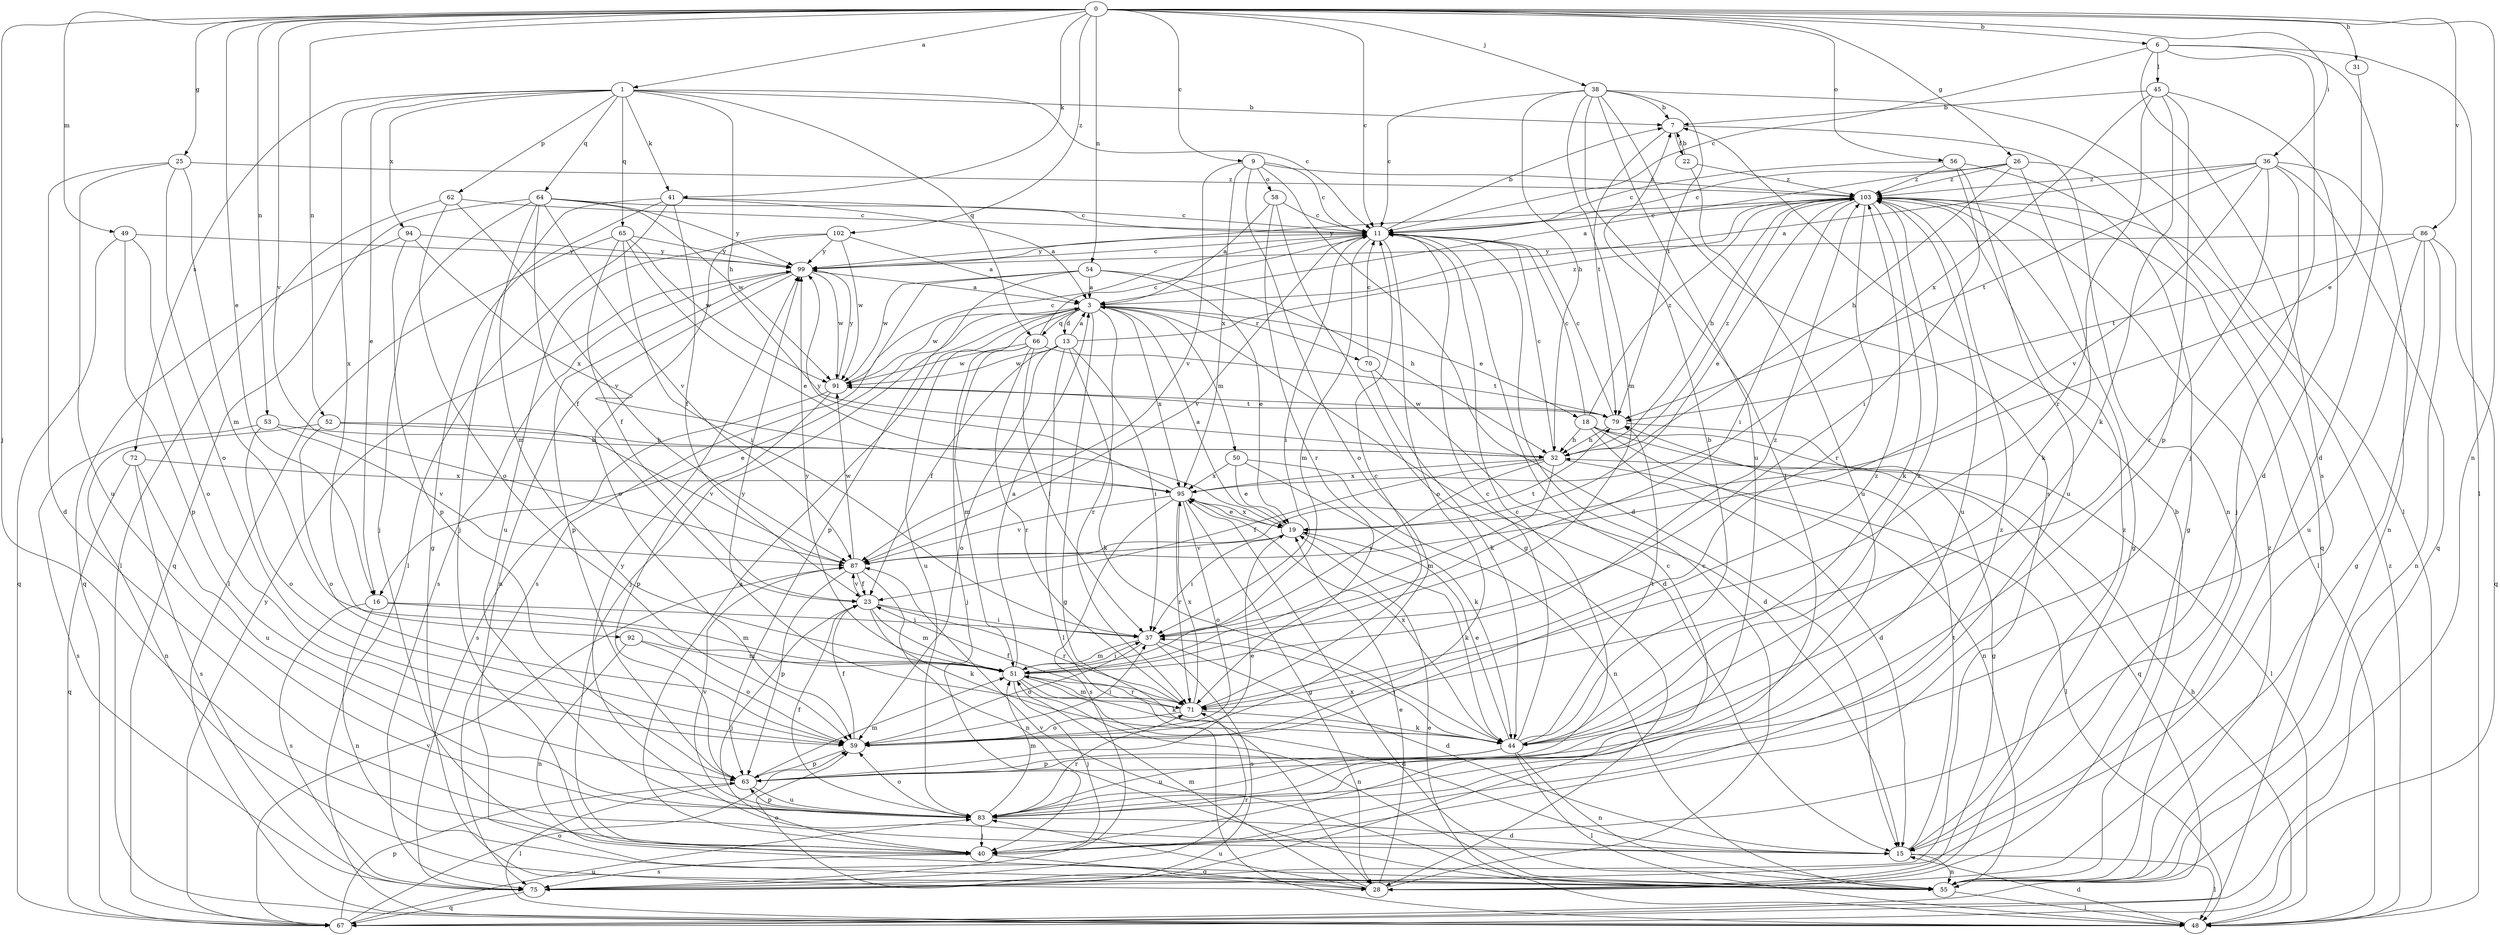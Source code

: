 strict digraph  {
0;
1;
3;
6;
7;
9;
11;
13;
15;
16;
18;
19;
22;
23;
25;
26;
28;
31;
32;
36;
37;
38;
40;
41;
44;
45;
48;
49;
50;
51;
52;
53;
54;
55;
56;
58;
59;
62;
63;
64;
65;
66;
67;
70;
71;
72;
75;
79;
83;
86;
87;
91;
92;
94;
95;
99;
102;
103;
0 -> 1  [label=a];
0 -> 6  [label=b];
0 -> 9  [label=c];
0 -> 11  [label=c];
0 -> 16  [label=e];
0 -> 25  [label=g];
0 -> 26  [label=g];
0 -> 31  [label=h];
0 -> 36  [label=i];
0 -> 38  [label=j];
0 -> 40  [label=j];
0 -> 41  [label=k];
0 -> 49  [label=m];
0 -> 52  [label=n];
0 -> 53  [label=n];
0 -> 54  [label=n];
0 -> 55  [label=n];
0 -> 56  [label=o];
0 -> 86  [label=v];
0 -> 87  [label=v];
0 -> 102  [label=z];
1 -> 7  [label=b];
1 -> 11  [label=c];
1 -> 16  [label=e];
1 -> 32  [label=h];
1 -> 41  [label=k];
1 -> 62  [label=p];
1 -> 64  [label=q];
1 -> 65  [label=q];
1 -> 66  [label=q];
1 -> 72  [label=s];
1 -> 92  [label=x];
1 -> 94  [label=x];
3 -> 13  [label=d];
3 -> 15  [label=d];
3 -> 16  [label=e];
3 -> 18  [label=e];
3 -> 28  [label=g];
3 -> 40  [label=j];
3 -> 50  [label=m];
3 -> 66  [label=q];
3 -> 70  [label=r];
3 -> 71  [label=r];
3 -> 83  [label=u];
3 -> 91  [label=w];
3 -> 95  [label=x];
6 -> 11  [label=c];
6 -> 15  [label=d];
6 -> 40  [label=j];
6 -> 45  [label=l];
6 -> 48  [label=l];
6 -> 75  [label=s];
7 -> 22  [label=f];
7 -> 55  [label=n];
7 -> 79  [label=t];
9 -> 11  [label=c];
9 -> 15  [label=d];
9 -> 58  [label=o];
9 -> 59  [label=o];
9 -> 87  [label=v];
9 -> 95  [label=x];
9 -> 103  [label=z];
11 -> 7  [label=b];
11 -> 37  [label=i];
11 -> 51  [label=m];
11 -> 59  [label=o];
11 -> 87  [label=v];
11 -> 99  [label=y];
13 -> 3  [label=a];
13 -> 23  [label=f];
13 -> 37  [label=i];
13 -> 44  [label=k];
13 -> 48  [label=l];
13 -> 59  [label=o];
13 -> 91  [label=w];
13 -> 103  [label=z];
15 -> 48  [label=l];
15 -> 55  [label=n];
15 -> 79  [label=t];
15 -> 99  [label=y];
15 -> 103  [label=z];
16 -> 37  [label=i];
16 -> 51  [label=m];
16 -> 55  [label=n];
16 -> 75  [label=s];
18 -> 11  [label=c];
18 -> 15  [label=d];
18 -> 32  [label=h];
18 -> 48  [label=l];
18 -> 55  [label=n];
18 -> 67  [label=q];
18 -> 103  [label=z];
19 -> 3  [label=a];
19 -> 37  [label=i];
19 -> 44  [label=k];
19 -> 87  [label=v];
19 -> 95  [label=x];
22 -> 7  [label=b];
22 -> 83  [label=u];
22 -> 103  [label=z];
23 -> 37  [label=i];
23 -> 40  [label=j];
23 -> 44  [label=k];
23 -> 51  [label=m];
23 -> 71  [label=r];
23 -> 87  [label=v];
25 -> 15  [label=d];
25 -> 51  [label=m];
25 -> 59  [label=o];
25 -> 83  [label=u];
25 -> 103  [label=z];
26 -> 3  [label=a];
26 -> 11  [label=c];
26 -> 32  [label=h];
26 -> 44  [label=k];
26 -> 67  [label=q];
26 -> 103  [label=z];
28 -> 11  [label=c];
28 -> 19  [label=e];
28 -> 51  [label=m];
28 -> 59  [label=o];
28 -> 83  [label=u];
31 -> 19  [label=e];
32 -> 11  [label=c];
32 -> 23  [label=f];
32 -> 37  [label=i];
32 -> 48  [label=l];
32 -> 51  [label=m];
32 -> 95  [label=x];
32 -> 103  [label=z];
36 -> 3  [label=a];
36 -> 40  [label=j];
36 -> 55  [label=n];
36 -> 67  [label=q];
36 -> 71  [label=r];
36 -> 79  [label=t];
36 -> 87  [label=v];
36 -> 103  [label=z];
37 -> 15  [label=d];
37 -> 51  [label=m];
37 -> 59  [label=o];
37 -> 75  [label=s];
38 -> 7  [label=b];
38 -> 11  [label=c];
38 -> 32  [label=h];
38 -> 40  [label=j];
38 -> 48  [label=l];
38 -> 51  [label=m];
38 -> 75  [label=s];
38 -> 79  [label=t];
38 -> 83  [label=u];
40 -> 3  [label=a];
40 -> 28  [label=g];
40 -> 75  [label=s];
40 -> 103  [label=z];
41 -> 3  [label=a];
41 -> 11  [label=c];
41 -> 23  [label=f];
41 -> 28  [label=g];
41 -> 40  [label=j];
41 -> 48  [label=l];
44 -> 7  [label=b];
44 -> 11  [label=c];
44 -> 19  [label=e];
44 -> 37  [label=i];
44 -> 48  [label=l];
44 -> 55  [label=n];
44 -> 63  [label=p];
44 -> 79  [label=t];
44 -> 83  [label=u];
44 -> 95  [label=x];
44 -> 103  [label=z];
45 -> 7  [label=b];
45 -> 15  [label=d];
45 -> 44  [label=k];
45 -> 63  [label=p];
45 -> 71  [label=r];
45 -> 95  [label=x];
48 -> 15  [label=d];
48 -> 19  [label=e];
48 -> 32  [label=h];
48 -> 103  [label=z];
49 -> 59  [label=o];
49 -> 63  [label=p];
49 -> 67  [label=q];
49 -> 99  [label=y];
50 -> 19  [label=e];
50 -> 44  [label=k];
50 -> 55  [label=n];
50 -> 95  [label=x];
51 -> 3  [label=a];
51 -> 15  [label=d];
51 -> 37  [label=i];
51 -> 40  [label=j];
51 -> 44  [label=k];
51 -> 55  [label=n];
51 -> 71  [label=r];
51 -> 99  [label=y];
51 -> 103  [label=z];
52 -> 32  [label=h];
52 -> 55  [label=n];
52 -> 59  [label=o];
52 -> 87  [label=v];
53 -> 32  [label=h];
53 -> 59  [label=o];
53 -> 75  [label=s];
53 -> 87  [label=v];
54 -> 3  [label=a];
54 -> 19  [label=e];
54 -> 32  [label=h];
54 -> 63  [label=p];
54 -> 75  [label=s];
54 -> 91  [label=w];
55 -> 7  [label=b];
55 -> 48  [label=l];
55 -> 87  [label=v];
55 -> 95  [label=x];
55 -> 103  [label=z];
56 -> 11  [label=c];
56 -> 28  [label=g];
56 -> 37  [label=i];
56 -> 83  [label=u];
56 -> 103  [label=z];
58 -> 3  [label=a];
58 -> 11  [label=c];
58 -> 28  [label=g];
58 -> 71  [label=r];
59 -> 23  [label=f];
59 -> 37  [label=i];
59 -> 63  [label=p];
59 -> 103  [label=z];
62 -> 11  [label=c];
62 -> 48  [label=l];
62 -> 59  [label=o];
62 -> 87  [label=v];
63 -> 11  [label=c];
63 -> 19  [label=e];
63 -> 48  [label=l];
63 -> 51  [label=m];
63 -> 83  [label=u];
64 -> 11  [label=c];
64 -> 23  [label=f];
64 -> 40  [label=j];
64 -> 51  [label=m];
64 -> 67  [label=q];
64 -> 87  [label=v];
64 -> 91  [label=w];
64 -> 99  [label=y];
65 -> 19  [label=e];
65 -> 23  [label=f];
65 -> 37  [label=i];
65 -> 48  [label=l];
65 -> 91  [label=w];
65 -> 99  [label=y];
66 -> 11  [label=c];
66 -> 37  [label=i];
66 -> 40  [label=j];
66 -> 51  [label=m];
66 -> 71  [label=r];
66 -> 79  [label=t];
66 -> 91  [label=w];
67 -> 59  [label=o];
67 -> 63  [label=p];
67 -> 83  [label=u];
67 -> 87  [label=v];
67 -> 99  [label=y];
70 -> 11  [label=c];
70 -> 15  [label=d];
70 -> 44  [label=k];
71 -> 11  [label=c];
71 -> 23  [label=f];
71 -> 44  [label=k];
71 -> 51  [label=m];
71 -> 59  [label=o];
71 -> 95  [label=x];
71 -> 99  [label=y];
72 -> 67  [label=q];
72 -> 75  [label=s];
72 -> 83  [label=u];
72 -> 95  [label=x];
75 -> 11  [label=c];
75 -> 67  [label=q];
75 -> 71  [label=r];
79 -> 11  [label=c];
79 -> 28  [label=g];
79 -> 32  [label=h];
79 -> 91  [label=w];
83 -> 15  [label=d];
83 -> 23  [label=f];
83 -> 40  [label=j];
83 -> 51  [label=m];
83 -> 59  [label=o];
83 -> 63  [label=p];
83 -> 71  [label=r];
83 -> 87  [label=v];
86 -> 28  [label=g];
86 -> 55  [label=n];
86 -> 67  [label=q];
86 -> 79  [label=t];
86 -> 83  [label=u];
86 -> 99  [label=y];
87 -> 23  [label=f];
87 -> 55  [label=n];
87 -> 63  [label=p];
87 -> 79  [label=t];
87 -> 91  [label=w];
91 -> 11  [label=c];
91 -> 63  [label=p];
91 -> 75  [label=s];
91 -> 79  [label=t];
91 -> 99  [label=y];
92 -> 51  [label=m];
92 -> 55  [label=n];
92 -> 59  [label=o];
94 -> 63  [label=p];
94 -> 67  [label=q];
94 -> 95  [label=x];
94 -> 99  [label=y];
95 -> 19  [label=e];
95 -> 28  [label=g];
95 -> 59  [label=o];
95 -> 71  [label=r];
95 -> 75  [label=s];
95 -> 87  [label=v];
95 -> 99  [label=y];
99 -> 3  [label=a];
99 -> 11  [label=c];
99 -> 55  [label=n];
99 -> 63  [label=p];
99 -> 75  [label=s];
99 -> 91  [label=w];
102 -> 3  [label=a];
102 -> 59  [label=o];
102 -> 83  [label=u];
102 -> 91  [label=w];
102 -> 99  [label=y];
103 -> 11  [label=c];
103 -> 19  [label=e];
103 -> 28  [label=g];
103 -> 32  [label=h];
103 -> 37  [label=i];
103 -> 44  [label=k];
103 -> 48  [label=l];
103 -> 71  [label=r];
103 -> 83  [label=u];
103 -> 99  [label=y];
}
